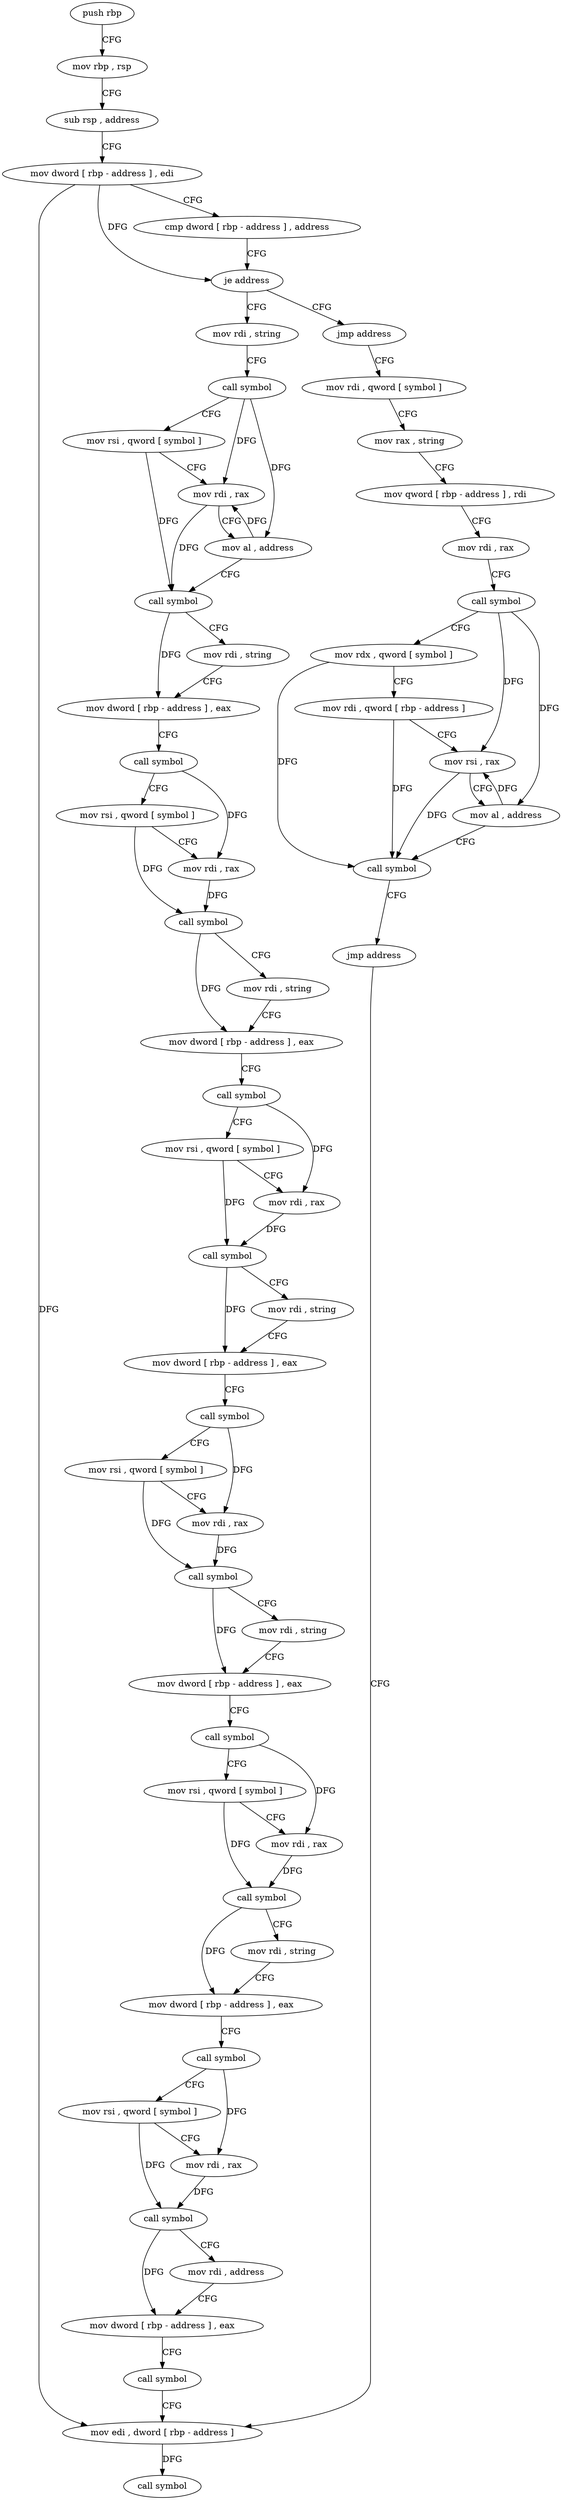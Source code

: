digraph "func" {
"4200128" [label = "push rbp" ]
"4200129" [label = "mov rbp , rsp" ]
"4200132" [label = "sub rsp , address" ]
"4200136" [label = "mov dword [ rbp - address ] , edi" ]
"4200139" [label = "cmp dword [ rbp - address ] , address" ]
"4200143" [label = "je address" ]
"4200211" [label = "mov rdi , string" ]
"4200149" [label = "jmp address" ]
"4200221" [label = "call symbol" ]
"4200226" [label = "mov rsi , qword [ symbol ]" ]
"4200234" [label = "mov rdi , rax" ]
"4200237" [label = "mov al , address" ]
"4200239" [label = "call symbol" ]
"4200244" [label = "mov rdi , string" ]
"4200254" [label = "mov dword [ rbp - address ] , eax" ]
"4200257" [label = "call symbol" ]
"4200262" [label = "mov rsi , qword [ symbol ]" ]
"4200270" [label = "mov rdi , rax" ]
"4200273" [label = "call symbol" ]
"4200278" [label = "mov rdi , string" ]
"4200288" [label = "mov dword [ rbp - address ] , eax" ]
"4200291" [label = "call symbol" ]
"4200296" [label = "mov rsi , qword [ symbol ]" ]
"4200304" [label = "mov rdi , rax" ]
"4200307" [label = "call symbol" ]
"4200312" [label = "mov rdi , string" ]
"4200322" [label = "mov dword [ rbp - address ] , eax" ]
"4200325" [label = "call symbol" ]
"4200330" [label = "mov rsi , qword [ symbol ]" ]
"4200338" [label = "mov rdi , rax" ]
"4200341" [label = "call symbol" ]
"4200346" [label = "mov rdi , string" ]
"4200356" [label = "mov dword [ rbp - address ] , eax" ]
"4200359" [label = "call symbol" ]
"4200364" [label = "mov rsi , qword [ symbol ]" ]
"4200372" [label = "mov rdi , rax" ]
"4200375" [label = "call symbol" ]
"4200380" [label = "mov rdi , string" ]
"4200390" [label = "mov dword [ rbp - address ] , eax" ]
"4200393" [label = "call symbol" ]
"4200398" [label = "mov rsi , qword [ symbol ]" ]
"4200406" [label = "mov rdi , rax" ]
"4200409" [label = "call symbol" ]
"4200414" [label = "mov rdi , address" ]
"4200424" [label = "mov dword [ rbp - address ] , eax" ]
"4200427" [label = "call symbol" ]
"4200432" [label = "mov edi , dword [ rbp - address ]" ]
"4200154" [label = "mov rdi , qword [ symbol ]" ]
"4200162" [label = "mov rax , string" ]
"4200172" [label = "mov qword [ rbp - address ] , rdi" ]
"4200176" [label = "mov rdi , rax" ]
"4200179" [label = "call symbol" ]
"4200184" [label = "mov rdx , qword [ symbol ]" ]
"4200192" [label = "mov rdi , qword [ rbp - address ]" ]
"4200196" [label = "mov rsi , rax" ]
"4200199" [label = "mov al , address" ]
"4200201" [label = "call symbol" ]
"4200206" [label = "jmp address" ]
"4200435" [label = "call symbol" ]
"4200128" -> "4200129" [ label = "CFG" ]
"4200129" -> "4200132" [ label = "CFG" ]
"4200132" -> "4200136" [ label = "CFG" ]
"4200136" -> "4200139" [ label = "CFG" ]
"4200136" -> "4200143" [ label = "DFG" ]
"4200136" -> "4200432" [ label = "DFG" ]
"4200139" -> "4200143" [ label = "CFG" ]
"4200143" -> "4200211" [ label = "CFG" ]
"4200143" -> "4200149" [ label = "CFG" ]
"4200211" -> "4200221" [ label = "CFG" ]
"4200149" -> "4200154" [ label = "CFG" ]
"4200221" -> "4200226" [ label = "CFG" ]
"4200221" -> "4200234" [ label = "DFG" ]
"4200221" -> "4200237" [ label = "DFG" ]
"4200226" -> "4200234" [ label = "CFG" ]
"4200226" -> "4200239" [ label = "DFG" ]
"4200234" -> "4200237" [ label = "CFG" ]
"4200234" -> "4200239" [ label = "DFG" ]
"4200237" -> "4200239" [ label = "CFG" ]
"4200237" -> "4200234" [ label = "DFG" ]
"4200239" -> "4200244" [ label = "CFG" ]
"4200239" -> "4200254" [ label = "DFG" ]
"4200244" -> "4200254" [ label = "CFG" ]
"4200254" -> "4200257" [ label = "CFG" ]
"4200257" -> "4200262" [ label = "CFG" ]
"4200257" -> "4200270" [ label = "DFG" ]
"4200262" -> "4200270" [ label = "CFG" ]
"4200262" -> "4200273" [ label = "DFG" ]
"4200270" -> "4200273" [ label = "DFG" ]
"4200273" -> "4200278" [ label = "CFG" ]
"4200273" -> "4200288" [ label = "DFG" ]
"4200278" -> "4200288" [ label = "CFG" ]
"4200288" -> "4200291" [ label = "CFG" ]
"4200291" -> "4200296" [ label = "CFG" ]
"4200291" -> "4200304" [ label = "DFG" ]
"4200296" -> "4200304" [ label = "CFG" ]
"4200296" -> "4200307" [ label = "DFG" ]
"4200304" -> "4200307" [ label = "DFG" ]
"4200307" -> "4200312" [ label = "CFG" ]
"4200307" -> "4200322" [ label = "DFG" ]
"4200312" -> "4200322" [ label = "CFG" ]
"4200322" -> "4200325" [ label = "CFG" ]
"4200325" -> "4200330" [ label = "CFG" ]
"4200325" -> "4200338" [ label = "DFG" ]
"4200330" -> "4200338" [ label = "CFG" ]
"4200330" -> "4200341" [ label = "DFG" ]
"4200338" -> "4200341" [ label = "DFG" ]
"4200341" -> "4200346" [ label = "CFG" ]
"4200341" -> "4200356" [ label = "DFG" ]
"4200346" -> "4200356" [ label = "CFG" ]
"4200356" -> "4200359" [ label = "CFG" ]
"4200359" -> "4200364" [ label = "CFG" ]
"4200359" -> "4200372" [ label = "DFG" ]
"4200364" -> "4200372" [ label = "CFG" ]
"4200364" -> "4200375" [ label = "DFG" ]
"4200372" -> "4200375" [ label = "DFG" ]
"4200375" -> "4200380" [ label = "CFG" ]
"4200375" -> "4200390" [ label = "DFG" ]
"4200380" -> "4200390" [ label = "CFG" ]
"4200390" -> "4200393" [ label = "CFG" ]
"4200393" -> "4200398" [ label = "CFG" ]
"4200393" -> "4200406" [ label = "DFG" ]
"4200398" -> "4200406" [ label = "CFG" ]
"4200398" -> "4200409" [ label = "DFG" ]
"4200406" -> "4200409" [ label = "DFG" ]
"4200409" -> "4200414" [ label = "CFG" ]
"4200409" -> "4200424" [ label = "DFG" ]
"4200414" -> "4200424" [ label = "CFG" ]
"4200424" -> "4200427" [ label = "CFG" ]
"4200427" -> "4200432" [ label = "CFG" ]
"4200432" -> "4200435" [ label = "DFG" ]
"4200154" -> "4200162" [ label = "CFG" ]
"4200162" -> "4200172" [ label = "CFG" ]
"4200172" -> "4200176" [ label = "CFG" ]
"4200176" -> "4200179" [ label = "CFG" ]
"4200179" -> "4200184" [ label = "CFG" ]
"4200179" -> "4200196" [ label = "DFG" ]
"4200179" -> "4200199" [ label = "DFG" ]
"4200184" -> "4200192" [ label = "CFG" ]
"4200184" -> "4200201" [ label = "DFG" ]
"4200192" -> "4200196" [ label = "CFG" ]
"4200192" -> "4200201" [ label = "DFG" ]
"4200196" -> "4200199" [ label = "CFG" ]
"4200196" -> "4200201" [ label = "DFG" ]
"4200199" -> "4200201" [ label = "CFG" ]
"4200199" -> "4200196" [ label = "DFG" ]
"4200201" -> "4200206" [ label = "CFG" ]
"4200206" -> "4200432" [ label = "CFG" ]
}
